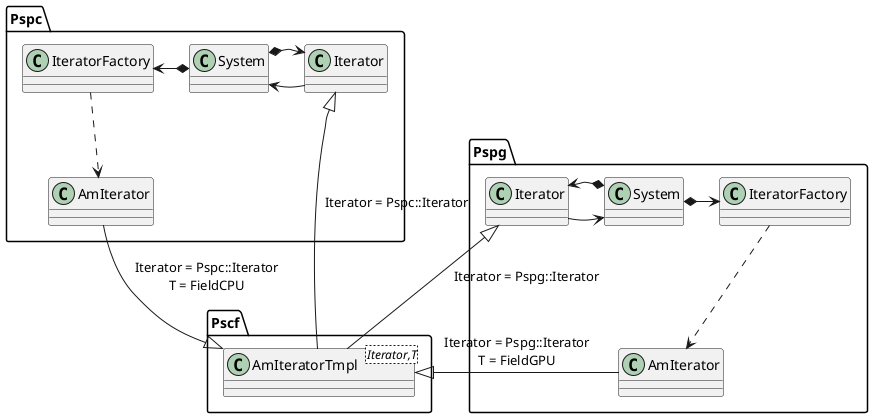 @startuml

namespace Pscf {
   class AmIteratorTmpl<Iterator,T>
}

namespace Pspc {
   class System
   class IteratorFactory
   class Iterator
   class AmIterator
}

namespace Pspg {
   class System
   class Iterator
   class IteratorFactory
   class AmIterator
}

' Inheritance and subclassing 
' Pscf.AmIteratorTmpl <|-u--Pspc.AmIterator : Iterator = Pspc::Iterator\nT = FieldCPU
' Pspc.Iterator <|-d- Pscf.AmIteratorTmpl : Iterator = Pspc::Iterator

' Pspg.Iterator <|-d- Pscf.AmIteratorTmpl : Iterator = Pspg::Iterator
' Pscf.AmIteratorTmpl <|-u- Pspg.AmIterator : Iterator = Pspg::Iterator\nT = FieldGPU


' References
Pspc.Iterator --> Pspc.System
Pspg.Iterator --> Pspg.System

' Composition
Pspc.System *-r-> Pspc.Iterator
Pspc.System *-l-> Pspc.IteratorFactory

Pspg.System *-r-> Pspg.IteratorFactory 
Pspg.System *-l-> Pspg.Iterator

' Creates
Pspc.IteratorFactory ..> Pspc.AmIterator
Pspg.IteratorFactory ..> Pspg.AmIterator

' Inheritance and subclassing 
Pscf.AmIteratorTmpl <|-u- Pspc.AmIterator : Iterator = Pspc::Iterator\nT = FieldCPU
Pspc.Iterator <|-u- Pscf.AmIteratorTmpl : Iterator = Pspc::Iterator

Pspg.Iterator <|- Pscf.AmIteratorTmpl : Iterator = Pspg::Iterator
Pscf.AmIteratorTmpl <|- Pspg.AmIterator : Iterator = Pspg::Iterator\nT = FieldGPU


@enduml